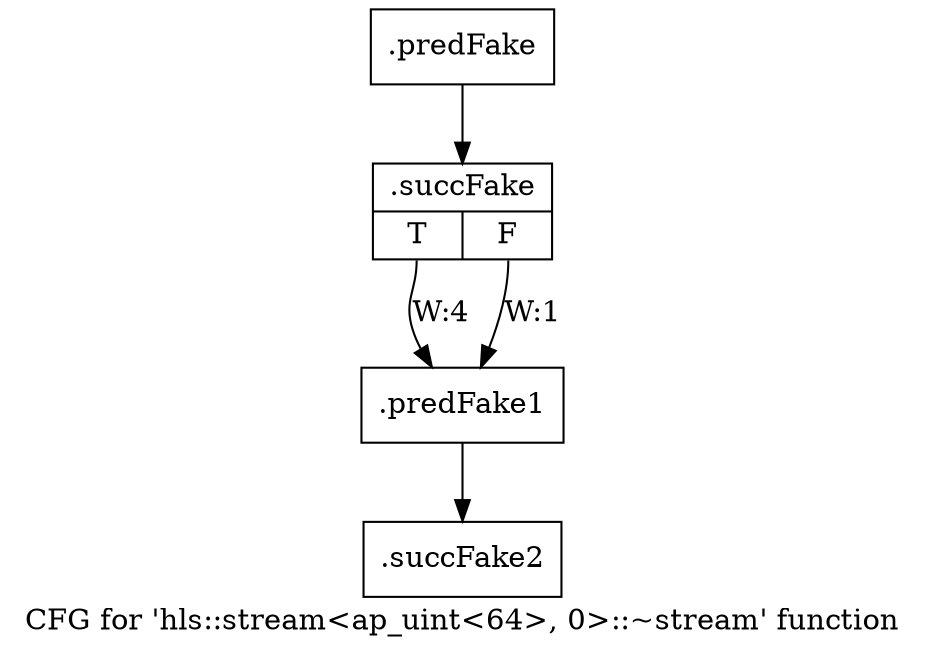 digraph "CFG for 'hls::stream\<ap_uint\<64\>, 0\>::~stream' function" {
	label="CFG for 'hls::stream\<ap_uint\<64\>, 0\>::~stream' function";

	Node0x5bdd760 [shape=record,filename="",linenumber="",label="{.predFake}"];
	Node0x5bdd760 -> Node0x6137c70[ callList="" memoryops="" filename="/mnt/xilinx/Vitis_HLS/2021.2/include/hls_stream_thread_unsafe.h" execusionnum="3"];
	Node0x6137c70 [shape=record,filename="/mnt/xilinx/Vitis_HLS/2021.2/include/hls_stream_thread_unsafe.h",linenumber="335",label="{.succFake|{<s0>T|<s1>F}}"];
	Node0x6137c70:s0 -> Node0x5bde950[label="W:4"];
	Node0x6137c70:s1 -> Node0x5bde950[label="W:1" callList="" memoryops="" filename="/mnt/xilinx/Vitis_HLS/2021.2/include/hls_stream_thread_unsafe.h" execusionnum="0"];
	Node0x5bde950 [shape=record,filename="/mnt/xilinx/Vitis_HLS/2021.2/include/hls_stream_thread_unsafe.h",linenumber="343",label="{.predFake1}"];
	Node0x5bde950 -> Node0x6137e80[ callList="" memoryops="" filename="/mnt/xilinx/Vitis_HLS/2021.2/include/hls_stream_thread_unsafe.h" execusionnum="3"];
	Node0x6137e80 [shape=record,filename="/mnt/xilinx/Vitis_HLS/2021.2/include/hls_stream_thread_unsafe.h",linenumber="343",label="{.succFake2}"];
}
